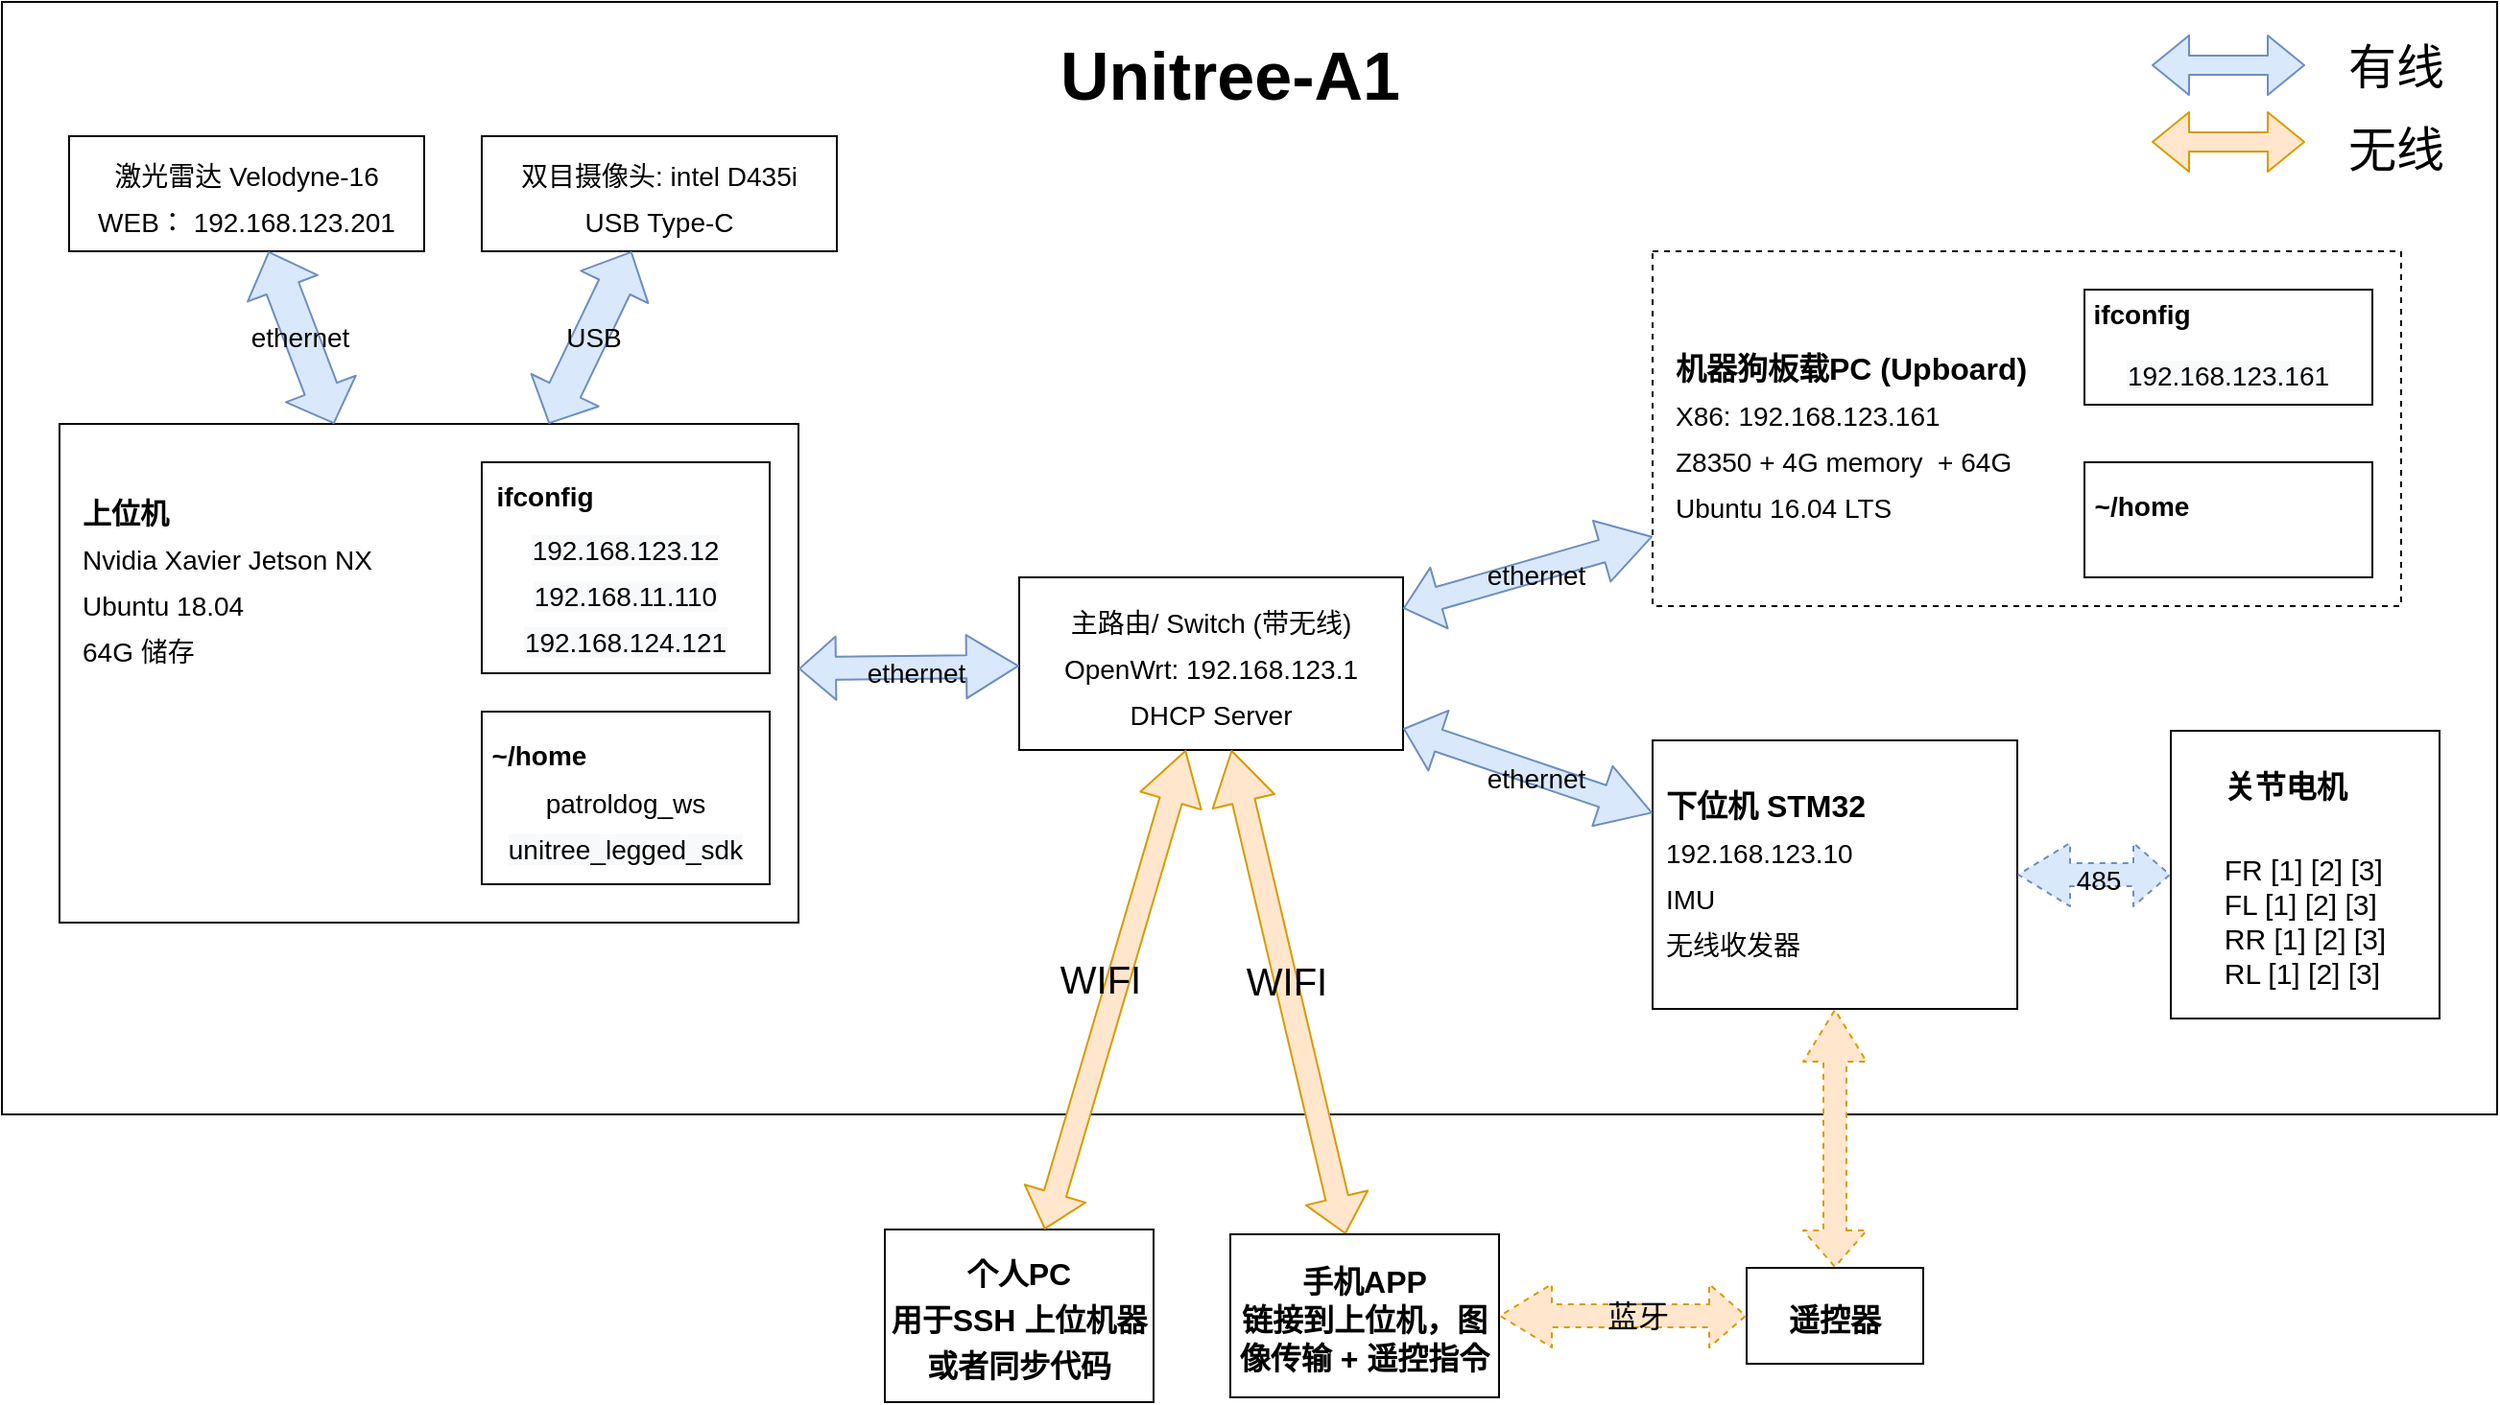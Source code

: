 <mxfile version="14.6.13" type="device"><diagram id="cwHgNqWMVYOQRWNSEqcK" name="第 1 页"><mxGraphModel dx="1395" dy="1029" grid="1" gridSize="10" guides="1" tooltips="1" connect="1" arrows="1" fold="1" page="1" pageScale="1" pageWidth="827" pageHeight="1169" math="0" shadow="0"><root><mxCell id="0"/><mxCell id="1" parent="0"/><mxCell id="s1wLh5Kjj2k-A-N2TkYP-44" value="" style="rounded=0;whiteSpace=wrap;html=1;labelBackgroundColor=none;fontSize=20;" vertex="1" parent="1"><mxGeometry x="20" y="130" width="1300" height="580" as="geometry"/></mxCell><mxCell id="s1wLh5Kjj2k-A-N2TkYP-2" value="Unitree-A1" style="text;html=1;strokeColor=none;fillColor=none;align=center;verticalAlign=middle;whiteSpace=wrap;rounded=0;fontSize=35;fontStyle=1" vertex="1" parent="1"><mxGeometry x="510" y="143" width="300" height="50" as="geometry"/></mxCell><mxCell id="s1wLh5Kjj2k-A-N2TkYP-3" value="&lt;font style=&quot;font-size: 14px&quot;&gt;激光雷达 Velodyne-16&lt;br&gt;WEB： 192.168.123.201&lt;/font&gt;" style="rounded=0;whiteSpace=wrap;html=1;fontSize=20;" vertex="1" parent="1"><mxGeometry x="55" y="200" width="185" height="60" as="geometry"/></mxCell><mxCell id="s1wLh5Kjj2k-A-N2TkYP-4" value="&lt;font style=&quot;font-size: 14px&quot;&gt;主路由/ Switch (带无线)&lt;br&gt;OpenWrt: 192.168.123.1&lt;br&gt;DHCP Server&lt;br&gt;&lt;/font&gt;" style="rounded=0;whiteSpace=wrap;html=1;fontSize=20;" vertex="1" parent="1"><mxGeometry x="550" y="430" width="200" height="90" as="geometry"/></mxCell><mxCell id="s1wLh5Kjj2k-A-N2TkYP-5" value="&lt;font style=&quot;font-size: 14px&quot;&gt;&lt;br&gt;&lt;/font&gt;" style="rounded=0;whiteSpace=wrap;html=1;fontSize=20;" vertex="1" parent="1"><mxGeometry x="50" y="350" width="385" height="260" as="geometry"/></mxCell><mxCell id="s1wLh5Kjj2k-A-N2TkYP-8" value="&lt;font style=&quot;font-size: 14px;&quot;&gt;ethernet&lt;/font&gt;" style="shape=flexArrow;endArrow=classic;startArrow=classic;html=1;fontSize=20;fillColor=#dae8fc;strokeColor=#6c8ebf;labelBackgroundColor=none;width=17.907;endSize=6.384;" edge="1" parent="1" source="s1wLh5Kjj2k-A-N2TkYP-5" target="s1wLh5Kjj2k-A-N2TkYP-3"><mxGeometry x="0.067" width="100" height="100" relative="1" as="geometry"><mxPoint x="340" y="430" as="sourcePoint"/><mxPoint x="490" y="430" as="targetPoint"/><Array as="points"/><mxPoint as="offset"/></mxGeometry></mxCell><mxCell id="s1wLh5Kjj2k-A-N2TkYP-9" value="&lt;font style=&quot;font-size: 14px&quot;&gt;双目摄像头: intel D435i&lt;br&gt;USB Type-C&lt;br&gt;&lt;/font&gt;" style="rounded=0;whiteSpace=wrap;html=1;fontSize=20;" vertex="1" parent="1"><mxGeometry x="270" y="200" width="185" height="60" as="geometry"/></mxCell><mxCell id="s1wLh5Kjj2k-A-N2TkYP-11" value="&lt;font style=&quot;font-size: 14px;&quot;&gt;ethernet&lt;/font&gt;" style="shape=flexArrow;endArrow=classic;startArrow=classic;html=1;fontSize=20;fillColor=#dae8fc;strokeColor=#6c8ebf;labelBackgroundColor=none;width=12;endSize=8.67;" edge="1" parent="1" source="s1wLh5Kjj2k-A-N2TkYP-5" target="s1wLh5Kjj2k-A-N2TkYP-4"><mxGeometry x="0.067" width="100" height="100" relative="1" as="geometry"><mxPoint x="250" y="350" as="sourcePoint"/><mxPoint x="250" y="260" as="targetPoint"/><Array as="points"/><mxPoint as="offset"/></mxGeometry></mxCell><mxCell id="s1wLh5Kjj2k-A-N2TkYP-12" value="&lt;span style=&quot;color: rgb(0 , 0 , 0) ; font-family: &amp;#34;helvetica&amp;#34; ; font-size: 14px ; font-style: normal ; font-weight: 400 ; letter-spacing: normal ; text-align: center ; text-indent: 0px ; text-transform: none ; word-spacing: 0px ; background-color: rgb(248 , 249 , 250) ; display: inline ; float: none&quot;&gt;&lt;br&gt;192.168.123.12&lt;/span&gt;&lt;br style=&quot;color: rgb(0 , 0 , 0) ; font-family: &amp;#34;helvetica&amp;#34; ; font-size: 14px ; font-style: normal ; font-weight: 400 ; letter-spacing: normal ; text-align: center ; text-indent: 0px ; text-transform: none ; word-spacing: 0px ; background-color: rgb(248 , 249 , 250)&quot;&gt;&lt;span style=&quot;color: rgb(0 , 0 , 0) ; font-family: &amp;#34;helvetica&amp;#34; ; font-size: 14px ; font-style: normal ; font-weight: 400 ; letter-spacing: normal ; text-align: center ; text-indent: 0px ; text-transform: none ; word-spacing: 0px ; background-color: rgb(248 , 249 , 250) ; display: inline ; float: none&quot;&gt;192.168.11.110&lt;/span&gt;&lt;br style=&quot;color: rgb(0 , 0 , 0) ; font-family: &amp;#34;helvetica&amp;#34; ; font-size: 14px ; font-style: normal ; font-weight: 400 ; letter-spacing: normal ; text-align: center ; text-indent: 0px ; text-transform: none ; word-spacing: 0px ; background-color: rgb(248 , 249 , 250)&quot;&gt;&lt;span style=&quot;color: rgb(0 , 0 , 0) ; font-family: &amp;#34;helvetica&amp;#34; ; font-size: 14px ; font-style: normal ; font-weight: 400 ; letter-spacing: normal ; text-align: center ; text-indent: 0px ; text-transform: none ; word-spacing: 0px ; background-color: rgb(248 , 249 , 250) ; display: inline ; float: none&quot;&gt;192.168.124.121&lt;/span&gt;" style="rounded=0;whiteSpace=wrap;html=1;fontSize=20;" vertex="1" parent="1"><mxGeometry x="270" y="370" width="150" height="110" as="geometry"/></mxCell><mxCell id="s1wLh5Kjj2k-A-N2TkYP-13" value="&lt;span style=&quot;font-size: 14px&quot;&gt;ifconfig&lt;/span&gt;" style="text;html=1;strokeColor=none;fillColor=none;align=center;verticalAlign=middle;whiteSpace=wrap;rounded=0;fontSize=20;fontStyle=1" vertex="1" parent="1"><mxGeometry x="272.5" y="375" width="60" height="20" as="geometry"/></mxCell><mxCell id="s1wLh5Kjj2k-A-N2TkYP-15" value="&lt;b&gt;&lt;font style=&quot;font-size: 15px&quot;&gt;上位机&lt;/font&gt;&lt;/b&gt;&lt;br&gt;&lt;span style=&quot;font-size: 14px&quot;&gt;Nvidia Xavier Jetson NX&lt;/span&gt;&lt;br style=&quot;font-size: 14px&quot;&gt;&lt;span style=&quot;font-size: 14px&quot;&gt;Ubuntu 18.04&lt;br&gt;64G 储存&lt;br&gt;&lt;/span&gt;" style="text;html=1;strokeColor=none;fillColor=none;align=left;verticalAlign=middle;whiteSpace=wrap;rounded=0;fontSize=20;" vertex="1" parent="1"><mxGeometry x="60" y="370" width="180" height="120" as="geometry"/></mxCell><mxCell id="s1wLh5Kjj2k-A-N2TkYP-16" value="&lt;font&gt;&lt;span style=&quot;font-size: 14px ; color: rgb(0 , 0 , 0) ; font-family: &amp;#34;helvetica&amp;#34; ; font-style: normal ; font-weight: 400 ; letter-spacing: normal ; text-align: center ; text-indent: 0px ; text-transform: none ; word-spacing: 0px ; background-color: rgb(248 , 249 , 250) ; display: inline ; float: none&quot;&gt;&lt;br&gt;&lt;/span&gt;&lt;font face=&quot;helvetica&quot;&gt;&lt;span style=&quot;font-size: 14px&quot;&gt;patroldog_ws&lt;/span&gt;&lt;/font&gt;&lt;br style=&quot;color: rgb(0 , 0 , 0) ; font-family: &amp;#34;helvetica&amp;#34; ; font-style: normal ; font-weight: 400 ; letter-spacing: normal ; text-align: center ; text-indent: 0px ; text-transform: none ; word-spacing: 0px ; background-color: rgb(248 , 249 , 250)&quot;&gt;&lt;span style=&quot;font-size: 14px ; color: rgb(0 , 0 , 0) ; font-family: &amp;#34;helvetica&amp;#34; ; font-style: normal ; font-weight: 400 ; letter-spacing: normal ; text-align: center ; text-indent: 0px ; text-transform: none ; word-spacing: 0px ; background-color: rgb(248 , 249 , 250) ; display: inline ; float: none&quot;&gt;unitree_legged_sdk&lt;/span&gt;&lt;br&gt;&lt;/font&gt;" style="rounded=0;whiteSpace=wrap;html=1;fontSize=20;" vertex="1" parent="1"><mxGeometry x="270" y="500" width="150" height="90" as="geometry"/></mxCell><mxCell id="s1wLh5Kjj2k-A-N2TkYP-17" value="&lt;span style=&quot;font-size: 14px&quot;&gt;~/home&lt;/span&gt;" style="text;html=1;strokeColor=none;fillColor=none;align=center;verticalAlign=middle;whiteSpace=wrap;rounded=0;fontSize=20;fontStyle=1" vertex="1" parent="1"><mxGeometry x="270" y="510" width="60" height="20" as="geometry"/></mxCell><mxCell id="s1wLh5Kjj2k-A-N2TkYP-18" value="&lt;font style=&quot;font-size: 14px&quot;&gt;&lt;br&gt;&lt;/font&gt;" style="rounded=0;whiteSpace=wrap;html=1;fontSize=20;dashed=1;" vertex="1" parent="1"><mxGeometry x="880" y="260" width="390" height="185" as="geometry"/></mxCell><mxCell id="s1wLh5Kjj2k-A-N2TkYP-19" value="&lt;span style=&quot;color: rgb(0 , 0 , 0) ; font-family: &amp;#34;helvetica&amp;#34; ; font-size: 14px ; font-style: normal ; font-weight: 400 ; letter-spacing: normal ; text-align: center ; text-indent: 0px ; text-transform: none ; word-spacing: 0px ; background-color: rgb(248 , 249 , 250) ; display: inline ; float: none&quot;&gt;&lt;br&gt;192.168.123.161&lt;/span&gt;" style="rounded=0;whiteSpace=wrap;html=1;fontSize=20;" vertex="1" parent="1"><mxGeometry x="1105" y="280" width="150" height="60" as="geometry"/></mxCell><mxCell id="s1wLh5Kjj2k-A-N2TkYP-20" value="&lt;span style=&quot;font-size: 14px&quot;&gt;ifconfig&lt;/span&gt;" style="text;html=1;strokeColor=none;fillColor=none;align=center;verticalAlign=middle;whiteSpace=wrap;rounded=0;fontSize=20;fontStyle=1" vertex="1" parent="1"><mxGeometry x="1105" y="280" width="60" height="20" as="geometry"/></mxCell><mxCell id="s1wLh5Kjj2k-A-N2TkYP-21" value="&lt;b&gt;&lt;font style=&quot;font-size: 16px&quot;&gt;机器狗板载PC (Upboard)&lt;/font&gt;&lt;/b&gt;&lt;br&gt;&lt;span style=&quot;font-size: 14px&quot;&gt;X86: 192.168.123.161&lt;br&gt;&lt;/span&gt;&lt;span style=&quot;font-size: 14px&quot;&gt;Z8350 + 4G memory&amp;nbsp; + 64G&lt;/span&gt;&lt;br style=&quot;font-size: 14px&quot;&gt;&lt;span style=&quot;font-size: 14px&quot;&gt;Ubuntu 16.04 LTS&lt;/span&gt;" style="text;html=1;strokeColor=none;fillColor=none;align=left;verticalAlign=middle;whiteSpace=wrap;rounded=0;fontSize=20;" vertex="1" parent="1"><mxGeometry x="890" y="280" width="200" height="150" as="geometry"/></mxCell><mxCell id="s1wLh5Kjj2k-A-N2TkYP-22" value="&lt;font&gt;&lt;span style=&quot;font-size: 14px ; color: rgb(0 , 0 , 0) ; font-family: &amp;#34;helvetica&amp;#34; ; font-style: normal ; font-weight: 400 ; letter-spacing: normal ; text-align: center ; text-indent: 0px ; text-transform: none ; word-spacing: 0px ; background-color: rgb(248 , 249 , 250) ; display: inline ; float: none&quot;&gt;&lt;br&gt;&lt;/span&gt;&lt;br&gt;&lt;/font&gt;" style="rounded=0;whiteSpace=wrap;html=1;fontSize=20;" vertex="1" parent="1"><mxGeometry x="1105" y="370" width="150" height="60" as="geometry"/></mxCell><mxCell id="s1wLh5Kjj2k-A-N2TkYP-23" value="&lt;span style=&quot;font-size: 14px&quot;&gt;~/home&lt;/span&gt;" style="text;html=1;strokeColor=none;fillColor=none;align=center;verticalAlign=middle;whiteSpace=wrap;rounded=0;fontSize=20;fontStyle=1" vertex="1" parent="1"><mxGeometry x="1105" y="380" width="60" height="20" as="geometry"/></mxCell><mxCell id="s1wLh5Kjj2k-A-N2TkYP-24" value="&lt;font style=&quot;font-size: 14px;&quot;&gt;ethernet&lt;/font&gt;" style="shape=flexArrow;endArrow=classic;startArrow=classic;html=1;fontSize=20;fillColor=#dae8fc;strokeColor=#6c8ebf;labelBackgroundColor=none;width=12;endSize=8.67;" edge="1" parent="1" source="s1wLh5Kjj2k-A-N2TkYP-4" target="s1wLh5Kjj2k-A-N2TkYP-18"><mxGeometry x="0.067" width="100" height="100" relative="1" as="geometry"><mxPoint x="520" y="590" as="sourcePoint"/><mxPoint x="635" y="590" as="targetPoint"/><Array as="points"/><mxPoint as="offset"/></mxGeometry></mxCell><mxCell id="s1wLh5Kjj2k-A-N2TkYP-25" value="" style="rounded=0;whiteSpace=wrap;html=1;fontSize=20;" vertex="1" parent="1"><mxGeometry x="880" y="515" width="190" height="140" as="geometry"/></mxCell><mxCell id="s1wLh5Kjj2k-A-N2TkYP-28" value="&lt;b&gt;&lt;font style=&quot;font-size: 16px&quot;&gt;下位机 STM32&lt;/font&gt;&lt;/b&gt;&lt;br style=&quot;font-family: &amp;#34;helvetica&amp;#34; ; font-size: 14px ; text-align: center&quot;&gt;&lt;span style=&quot;font-family: &amp;#34;helvetica&amp;#34; ; font-size: 14px ; text-align: center&quot;&gt;192.168.123.10&lt;br&gt;IMU&lt;br&gt;无线收发器&lt;br&gt;&lt;/span&gt;" style="text;html=1;strokeColor=none;fillColor=none;align=left;verticalAlign=middle;whiteSpace=wrap;rounded=0;fontSize=20;" vertex="1" parent="1"><mxGeometry x="885" y="530" width="180" height="105" as="geometry"/></mxCell><mxCell id="s1wLh5Kjj2k-A-N2TkYP-31" value="&lt;font style=&quot;font-size: 14px;&quot;&gt;ethernet&lt;/font&gt;" style="shape=flexArrow;endArrow=classic;startArrow=classic;html=1;fontSize=20;fillColor=#dae8fc;strokeColor=#6c8ebf;labelBackgroundColor=none;width=12;endSize=8.67;" edge="1" parent="1" source="s1wLh5Kjj2k-A-N2TkYP-4" target="s1wLh5Kjj2k-A-N2TkYP-25"><mxGeometry x="0.067" width="100" height="100" relative="1" as="geometry"><mxPoint x="760" y="456.176" as="sourcePoint"/><mxPoint x="890" y="418.706" as="targetPoint"/><Array as="points"/><mxPoint as="offset"/></mxGeometry></mxCell><mxCell id="s1wLh5Kjj2k-A-N2TkYP-32" value="&lt;font style=&quot;font-size: 14px&quot;&gt;485&lt;/font&gt;" style="shape=flexArrow;endArrow=classic;startArrow=classic;html=1;fontSize=20;fillColor=#dae8fc;strokeColor=#6c8ebf;labelBackgroundColor=none;width=12;endSize=8.67;dashed=1;" edge="1" parent="1" source="s1wLh5Kjj2k-A-N2TkYP-33" target="s1wLh5Kjj2k-A-N2TkYP-25"><mxGeometry x="-0.053" width="100" height="100" relative="1" as="geometry"><mxPoint x="1075" y="810" as="sourcePoint"/><mxPoint x="1075" y="763" as="targetPoint"/><Array as="points"/><mxPoint as="offset"/></mxGeometry></mxCell><mxCell id="s1wLh5Kjj2k-A-N2TkYP-33" value="&lt;div style=&quot;text-align: left&quot;&gt;&lt;b&gt;&lt;font style=&quot;font-size: 16px&quot;&gt;关节电机&lt;/font&gt;&lt;/b&gt;&lt;/div&gt;&lt;div style=&quot;text-align: left&quot;&gt;&lt;b style=&quot;font-size: 11px&quot;&gt;&lt;font style=&quot;font-size: 16px&quot;&gt;&lt;br&gt;&lt;/font&gt;&lt;/b&gt;&lt;/div&gt;&lt;font style=&quot;font-size: 15px&quot;&gt;&lt;div style=&quot;text-align: left&quot;&gt;&lt;span&gt;FR [1] [2] [3]&lt;/span&gt;&lt;/div&gt;&lt;div style=&quot;text-align: left&quot;&gt;FL [1] [2] [3]&lt;/div&gt;&lt;div style=&quot;text-align: left&quot;&gt;RR [1] [2] [3]&lt;/div&gt;&lt;div style=&quot;text-align: left&quot;&gt;RL [1] [2] [3]&lt;/div&gt;&lt;/font&gt;" style="rounded=0;whiteSpace=wrap;html=1;fontSize=20;" vertex="1" parent="1"><mxGeometry x="1150" y="510" width="140" height="150" as="geometry"/></mxCell><mxCell id="s1wLh5Kjj2k-A-N2TkYP-34" value="" style="shape=flexArrow;endArrow=classic;startArrow=classic;html=1;fontSize=20;fillColor=#ffe6cc;strokeColor=#d79b00;labelBackgroundColor=none;width=12;endSize=8.67;entryX=0.5;entryY=1;entryDx=0;entryDy=0;dashed=1;" edge="1" parent="1" source="s1wLh5Kjj2k-A-N2TkYP-35" target="s1wLh5Kjj2k-A-N2TkYP-25"><mxGeometry x="0.067" width="100" height="100" relative="1" as="geometry"><mxPoint x="975" y="760" as="sourcePoint"/><mxPoint x="890" y="562.846" as="targetPoint"/><Array as="points"/><mxPoint as="offset"/></mxGeometry></mxCell><mxCell id="s1wLh5Kjj2k-A-N2TkYP-35" value="&lt;font style=&quot;font-size: 16px&quot;&gt;&lt;b&gt;遥控器&lt;/b&gt;&lt;/font&gt;" style="rounded=0;whiteSpace=wrap;html=1;fontSize=20;" vertex="1" parent="1"><mxGeometry x="929" y="790" width="92" height="50" as="geometry"/></mxCell><mxCell id="s1wLh5Kjj2k-A-N2TkYP-37" value="" style="shape=flexArrow;endArrow=classic;startArrow=classic;html=1;fontSize=20;fillColor=#ffe6cc;strokeColor=#d79b00;labelBackgroundColor=none;width=12;endSize=8.67;" edge="1" parent="1" source="s1wLh5Kjj2k-A-N2TkYP-58" target="s1wLh5Kjj2k-A-N2TkYP-4"><mxGeometry x="0.067" width="100" height="100" relative="1" as="geometry"><mxPoint x="777.743" y="820" as="sourcePoint"/><mxPoint x="985" y="665" as="targetPoint"/><Array as="points"/><mxPoint as="offset"/></mxGeometry></mxCell><mxCell id="s1wLh5Kjj2k-A-N2TkYP-39" value="WIFI" style="edgeLabel;html=1;align=center;verticalAlign=middle;resizable=0;points=[];fontSize=20;labelBackgroundColor=none;" vertex="1" connectable="0" parent="s1wLh5Kjj2k-A-N2TkYP-37"><mxGeometry x="0.281" y="1" relative="1" as="geometry"><mxPoint x="8" y="29" as="offset"/></mxGeometry></mxCell><mxCell id="s1wLh5Kjj2k-A-N2TkYP-40" value="&lt;font style=&quot;font-size: 16px&quot;&gt;&lt;b&gt;个人PC&lt;br&gt;用于SSH 上位机器&lt;br&gt;或者同步代码&lt;br&gt;&lt;/b&gt;&lt;/font&gt;" style="rounded=0;whiteSpace=wrap;html=1;fontSize=20;" vertex="1" parent="1"><mxGeometry x="480" y="770" width="140" height="90" as="geometry"/></mxCell><mxCell id="s1wLh5Kjj2k-A-N2TkYP-41" value="" style="shape=flexArrow;endArrow=classic;startArrow=classic;html=1;fontSize=20;fillColor=#ffe6cc;strokeColor=#d79b00;labelBackgroundColor=none;width=12;endSize=8.67;" edge="1" parent="1" source="s1wLh5Kjj2k-A-N2TkYP-40" target="s1wLh5Kjj2k-A-N2TkYP-4"><mxGeometry x="0.067" width="100" height="100" relative="1" as="geometry"><mxPoint x="754.234" y="770" as="sourcePoint"/><mxPoint x="674.879" y="530" as="targetPoint"/><Array as="points"/><mxPoint as="offset"/></mxGeometry></mxCell><mxCell id="s1wLh5Kjj2k-A-N2TkYP-42" value="WIFI" style="edgeLabel;html=1;align=center;verticalAlign=middle;resizable=0;points=[];fontSize=20;labelBackgroundColor=none;" vertex="1" connectable="0" parent="s1wLh5Kjj2k-A-N2TkYP-41"><mxGeometry x="0.281" y="1" relative="1" as="geometry"><mxPoint x="-18" y="29" as="offset"/></mxGeometry></mxCell><mxCell id="s1wLh5Kjj2k-A-N2TkYP-51" value="" style="shape=flexArrow;endArrow=classic;startArrow=classic;html=1;labelBackgroundColor=none;fontSize=35;fillColor=#ffe6cc;strokeColor=#d79b00;" edge="1" parent="1"><mxGeometry width="100" height="100" relative="1" as="geometry"><mxPoint x="1140" y="203" as="sourcePoint"/><mxPoint x="1220" y="203" as="targetPoint"/></mxGeometry></mxCell><mxCell id="s1wLh5Kjj2k-A-N2TkYP-52" value="&lt;font style=&quot;font-size: 25px&quot;&gt;无线&lt;/font&gt;" style="text;html=1;strokeColor=none;fillColor=none;align=center;verticalAlign=middle;whiteSpace=wrap;rounded=0;labelBackgroundColor=none;fontSize=35;" vertex="1" parent="1"><mxGeometry x="1225" y="193" width="85" height="20" as="geometry"/></mxCell><mxCell id="s1wLh5Kjj2k-A-N2TkYP-53" value="" style="shape=flexArrow;endArrow=classic;startArrow=classic;html=1;labelBackgroundColor=none;fontSize=35;fillColor=#dae8fc;strokeColor=#6c8ebf;" edge="1" parent="1"><mxGeometry width="100" height="100" relative="1" as="geometry"><mxPoint x="1140" y="163" as="sourcePoint"/><mxPoint x="1220" y="163" as="targetPoint"/></mxGeometry></mxCell><mxCell id="s1wLh5Kjj2k-A-N2TkYP-54" value="&lt;font style=&quot;font-size: 25px&quot;&gt;有线&lt;/font&gt;" style="text;html=1;strokeColor=none;fillColor=none;align=center;verticalAlign=middle;whiteSpace=wrap;rounded=0;labelBackgroundColor=none;fontSize=35;" vertex="1" parent="1"><mxGeometry x="1225" y="150" width="85" height="20" as="geometry"/></mxCell><mxCell id="s1wLh5Kjj2k-A-N2TkYP-56" value="&lt;font style=&quot;font-size: 14px&quot;&gt;USB&lt;/font&gt;" style="shape=flexArrow;endArrow=classic;startArrow=classic;html=1;fontSize=20;fillColor=#dae8fc;strokeColor=#6c8ebf;labelBackgroundColor=none;width=17.907;endSize=6.384;" edge="1" parent="1" source="s1wLh5Kjj2k-A-N2TkYP-5" target="s1wLh5Kjj2k-A-N2TkYP-9"><mxGeometry x="0.067" width="100" height="100" relative="1" as="geometry"><mxPoint x="203.1" y="360" as="sourcePoint"/><mxPoint x="168.9" y="270" as="targetPoint"/><Array as="points"/><mxPoint as="offset"/></mxGeometry></mxCell><mxCell id="s1wLh5Kjj2k-A-N2TkYP-58" value="&lt;div&gt;&lt;b style=&quot;font-size: 16px&quot;&gt;手机APP&lt;/b&gt;&lt;/div&gt;&lt;b style=&quot;font-size: 16px&quot;&gt;&lt;div&gt;&lt;b&gt;链接到上位机，图像传输 + 遥控指令&lt;/b&gt;&lt;/div&gt;&lt;/b&gt;" style="rounded=0;whiteSpace=wrap;html=1;fontSize=20;align=center;" vertex="1" parent="1"><mxGeometry x="660" y="772.5" width="140" height="85" as="geometry"/></mxCell><mxCell id="s1wLh5Kjj2k-A-N2TkYP-59" value="" style="shape=flexArrow;endArrow=classic;startArrow=classic;html=1;fontSize=20;fillColor=#ffe6cc;strokeColor=#d79b00;labelBackgroundColor=none;width=12;endSize=8.67;dashed=1;" edge="1" parent="1" source="s1wLh5Kjj2k-A-N2TkYP-35" target="s1wLh5Kjj2k-A-N2TkYP-58"><mxGeometry x="0.067" width="100" height="100" relative="1" as="geometry"><mxPoint x="977.406" y="800" as="sourcePoint"/><mxPoint x="985" y="665.0" as="targetPoint"/><Array as="points"/><mxPoint as="offset"/></mxGeometry></mxCell><mxCell id="s1wLh5Kjj2k-A-N2TkYP-60" value="蓝牙" style="edgeLabel;html=1;align=center;verticalAlign=middle;resizable=0;points=[];fontSize=16;labelBackgroundColor=none;" vertex="1" connectable="0" parent="s1wLh5Kjj2k-A-N2TkYP-59"><mxGeometry x="-0.138" y="-1" relative="1" as="geometry"><mxPoint x="-2" y="1" as="offset"/></mxGeometry></mxCell></root></mxGraphModel></diagram></mxfile>